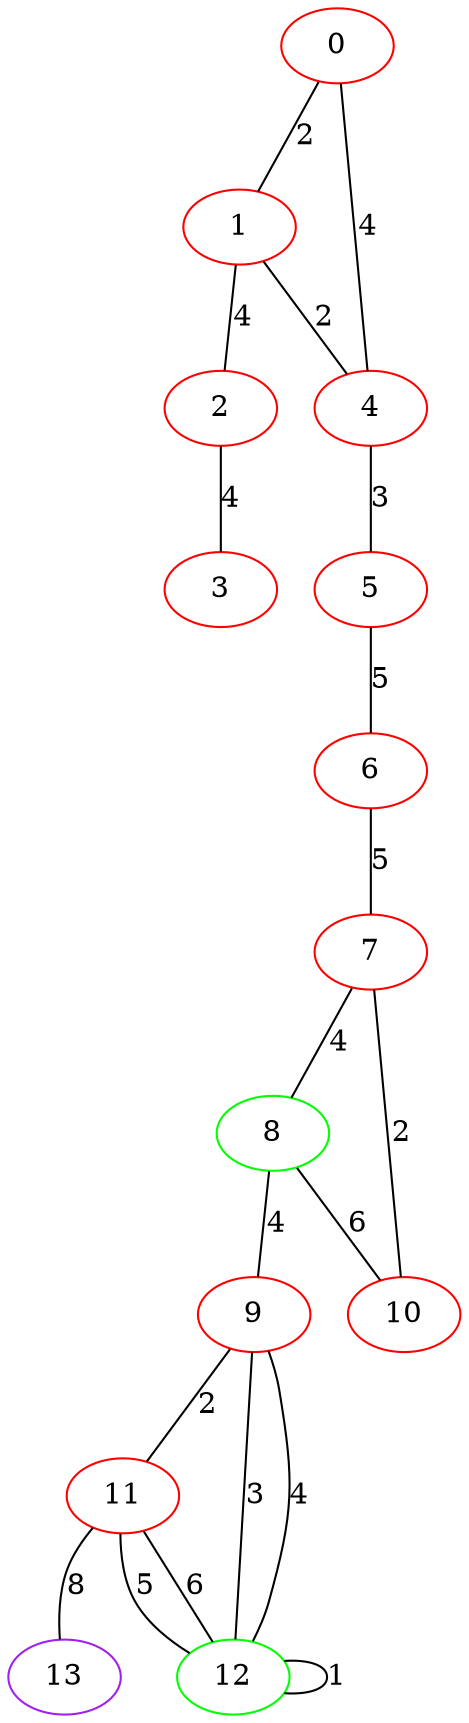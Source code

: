 graph "" {
0 [color=red, weight=1];
1 [color=red, weight=1];
2 [color=red, weight=1];
3 [color=red, weight=1];
4 [color=red, weight=1];
5 [color=red, weight=1];
6 [color=red, weight=1];
7 [color=red, weight=1];
8 [color=green, weight=2];
9 [color=red, weight=1];
10 [color=red, weight=1];
11 [color=red, weight=1];
12 [color=green, weight=2];
13 [color=purple, weight=4];
0 -- 1  [key=0, label=2];
0 -- 4  [key=0, label=4];
1 -- 2  [key=0, label=4];
1 -- 4  [key=0, label=2];
2 -- 3  [key=0, label=4];
4 -- 5  [key=0, label=3];
5 -- 6  [key=0, label=5];
6 -- 7  [key=0, label=5];
7 -- 8  [key=0, label=4];
7 -- 10  [key=0, label=2];
8 -- 9  [key=0, label=4];
8 -- 10  [key=0, label=6];
9 -- 11  [key=0, label=2];
9 -- 12  [key=0, label=3];
9 -- 12  [key=1, label=4];
11 -- 12  [key=0, label=5];
11 -- 12  [key=1, label=6];
11 -- 13  [key=0, label=8];
12 -- 12  [key=0, label=1];
}
